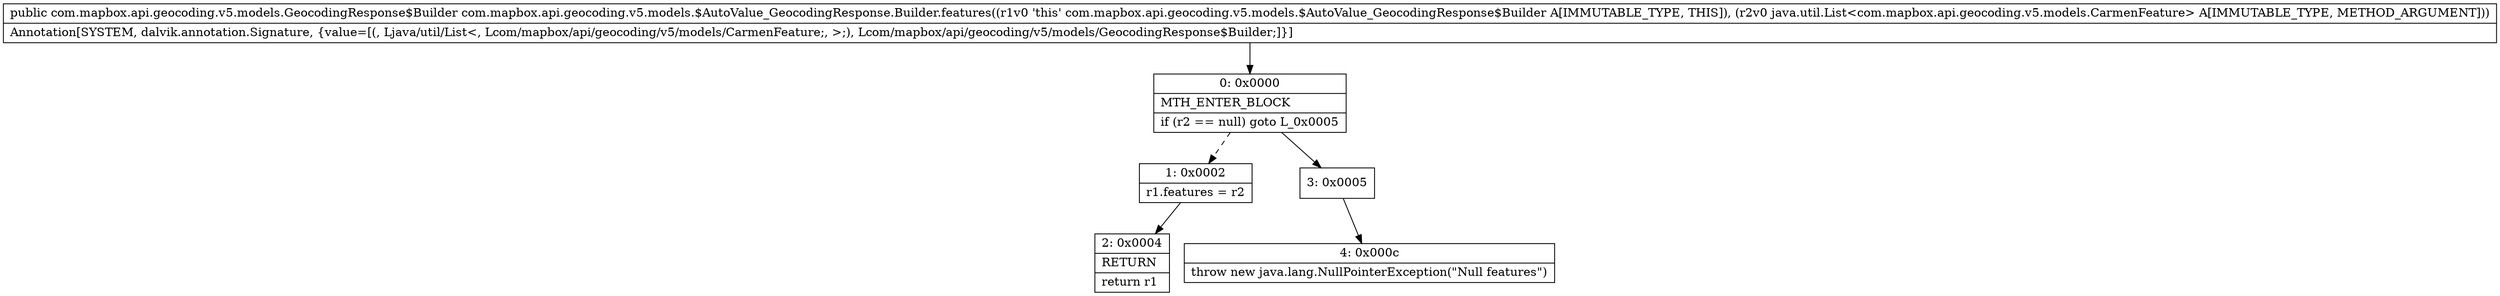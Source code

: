 digraph "CFG forcom.mapbox.api.geocoding.v5.models.$AutoValue_GeocodingResponse.Builder.features(Ljava\/util\/List;)Lcom\/mapbox\/api\/geocoding\/v5\/models\/GeocodingResponse$Builder;" {
Node_0 [shape=record,label="{0\:\ 0x0000|MTH_ENTER_BLOCK\l|if (r2 == null) goto L_0x0005\l}"];
Node_1 [shape=record,label="{1\:\ 0x0002|r1.features = r2\l}"];
Node_2 [shape=record,label="{2\:\ 0x0004|RETURN\l|return r1\l}"];
Node_3 [shape=record,label="{3\:\ 0x0005}"];
Node_4 [shape=record,label="{4\:\ 0x000c|throw new java.lang.NullPointerException(\"Null features\")\l}"];
MethodNode[shape=record,label="{public com.mapbox.api.geocoding.v5.models.GeocodingResponse$Builder com.mapbox.api.geocoding.v5.models.$AutoValue_GeocodingResponse.Builder.features((r1v0 'this' com.mapbox.api.geocoding.v5.models.$AutoValue_GeocodingResponse$Builder A[IMMUTABLE_TYPE, THIS]), (r2v0 java.util.List\<com.mapbox.api.geocoding.v5.models.CarmenFeature\> A[IMMUTABLE_TYPE, METHOD_ARGUMENT]))  | Annotation[SYSTEM, dalvik.annotation.Signature, \{value=[(, Ljava\/util\/List\<, Lcom\/mapbox\/api\/geocoding\/v5\/models\/CarmenFeature;, \>;), Lcom\/mapbox\/api\/geocoding\/v5\/models\/GeocodingResponse$Builder;]\}]\l}"];
MethodNode -> Node_0;
Node_0 -> Node_1[style=dashed];
Node_0 -> Node_3;
Node_1 -> Node_2;
Node_3 -> Node_4;
}

